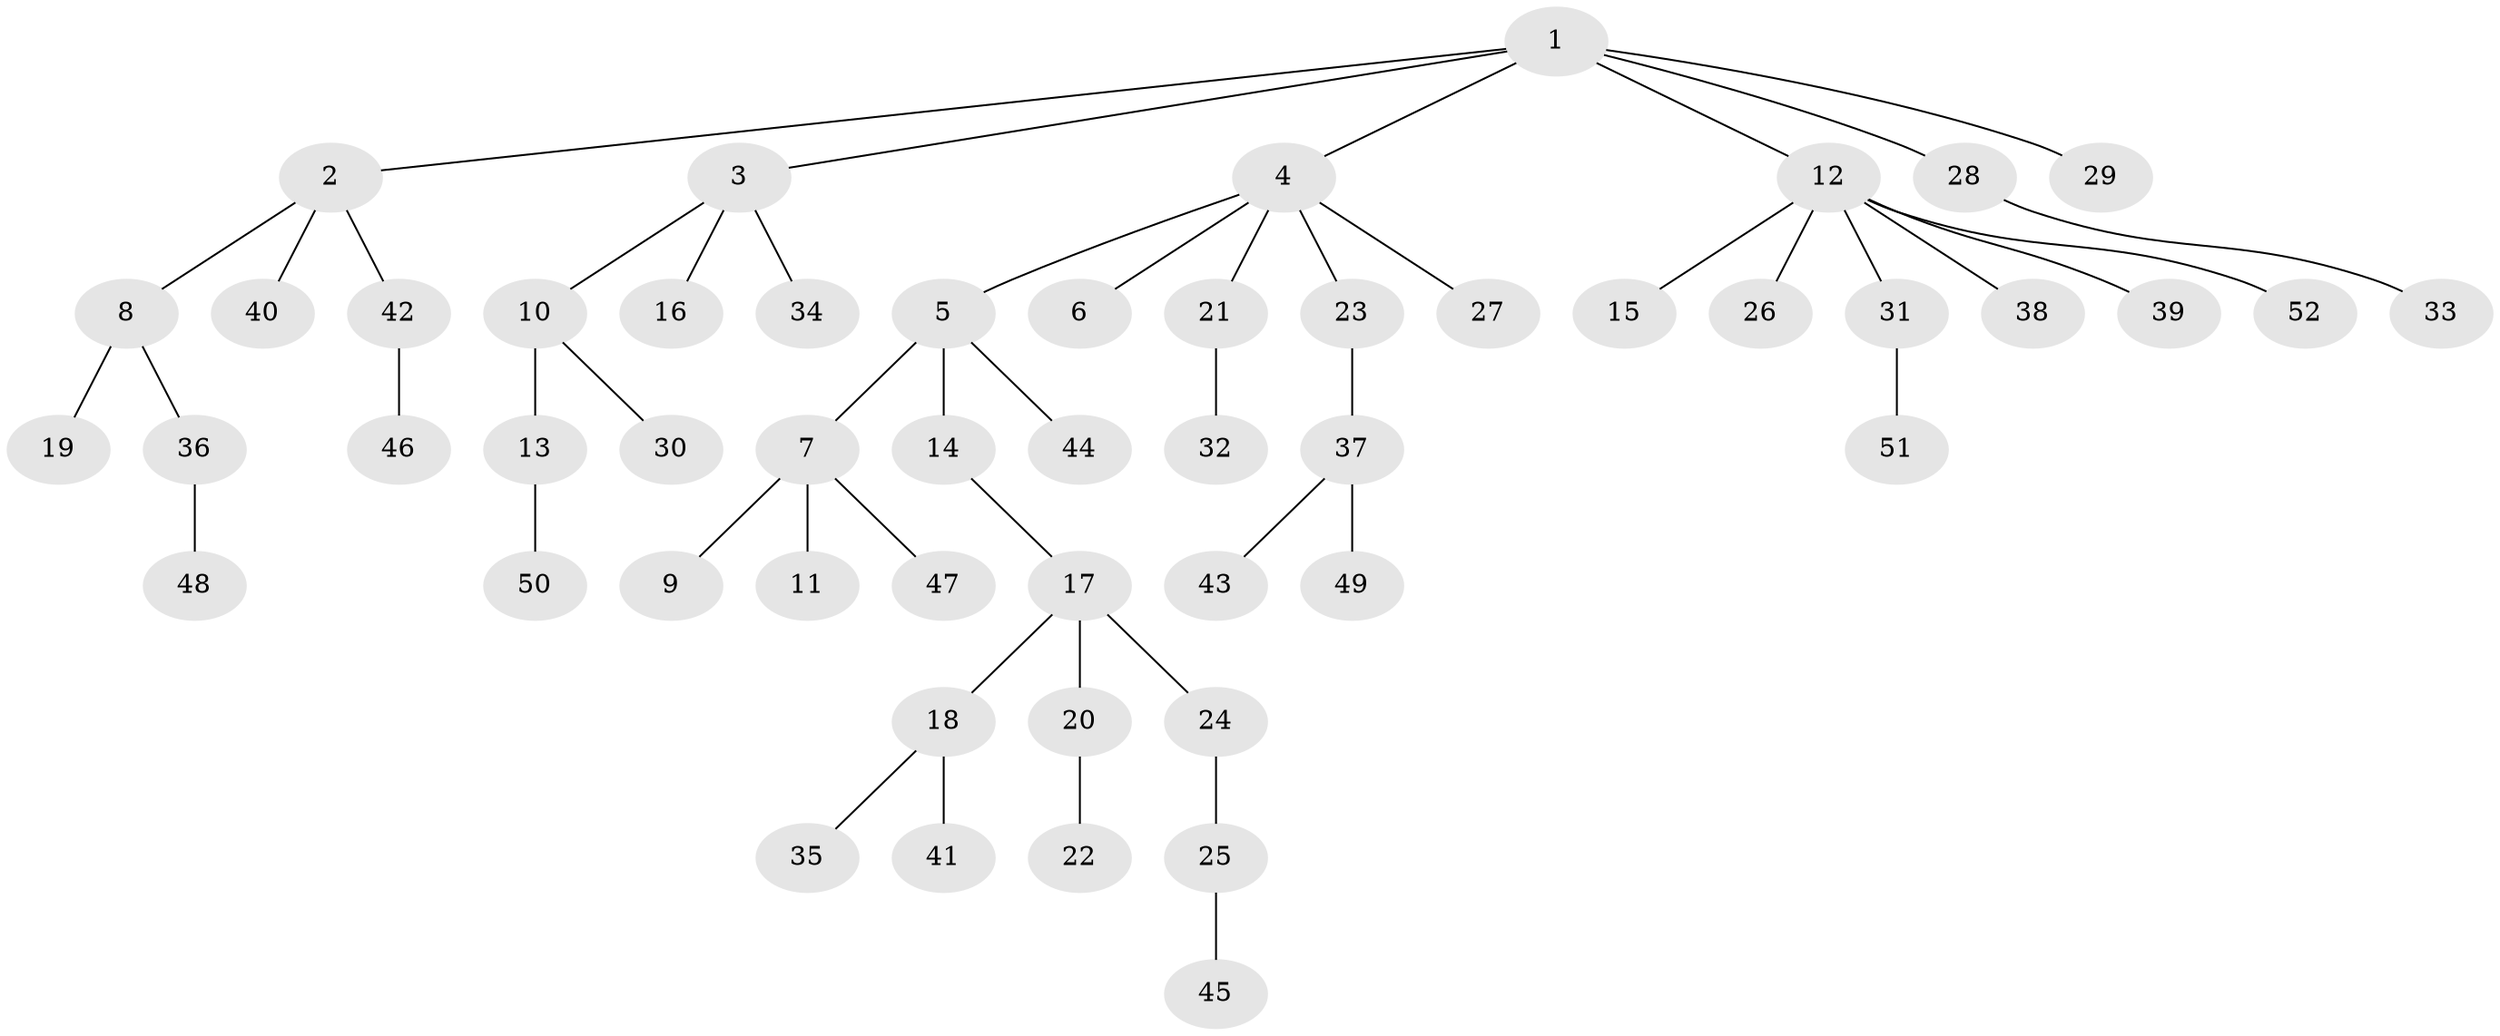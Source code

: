 // coarse degree distribution, {4: 0.03125, 1: 0.5625, 5: 0.0625, 2: 0.1875, 3: 0.125, 6: 0.03125}
// Generated by graph-tools (version 1.1) at 2025/37/03/04/25 23:37:30]
// undirected, 52 vertices, 51 edges
graph export_dot {
  node [color=gray90,style=filled];
  1;
  2;
  3;
  4;
  5;
  6;
  7;
  8;
  9;
  10;
  11;
  12;
  13;
  14;
  15;
  16;
  17;
  18;
  19;
  20;
  21;
  22;
  23;
  24;
  25;
  26;
  27;
  28;
  29;
  30;
  31;
  32;
  33;
  34;
  35;
  36;
  37;
  38;
  39;
  40;
  41;
  42;
  43;
  44;
  45;
  46;
  47;
  48;
  49;
  50;
  51;
  52;
  1 -- 2;
  1 -- 3;
  1 -- 4;
  1 -- 12;
  1 -- 28;
  1 -- 29;
  2 -- 8;
  2 -- 40;
  2 -- 42;
  3 -- 10;
  3 -- 16;
  3 -- 34;
  4 -- 5;
  4 -- 6;
  4 -- 21;
  4 -- 23;
  4 -- 27;
  5 -- 7;
  5 -- 14;
  5 -- 44;
  7 -- 9;
  7 -- 11;
  7 -- 47;
  8 -- 19;
  8 -- 36;
  10 -- 13;
  10 -- 30;
  12 -- 15;
  12 -- 26;
  12 -- 31;
  12 -- 38;
  12 -- 39;
  12 -- 52;
  13 -- 50;
  14 -- 17;
  17 -- 18;
  17 -- 20;
  17 -- 24;
  18 -- 35;
  18 -- 41;
  20 -- 22;
  21 -- 32;
  23 -- 37;
  24 -- 25;
  25 -- 45;
  28 -- 33;
  31 -- 51;
  36 -- 48;
  37 -- 43;
  37 -- 49;
  42 -- 46;
}
